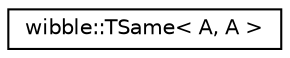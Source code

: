 digraph G
{
  edge [fontname="Helvetica",fontsize="10",labelfontname="Helvetica",labelfontsize="10"];
  node [fontname="Helvetica",fontsize="10",shape=record];
  rankdir="LR";
  Node1 [label="wibble::TSame\< A, A \>",height=0.2,width=0.4,color="black", fillcolor="white", style="filled",URL="$structwibble_1_1TSame_3_01A_00_01A_01_4.html"];
}
